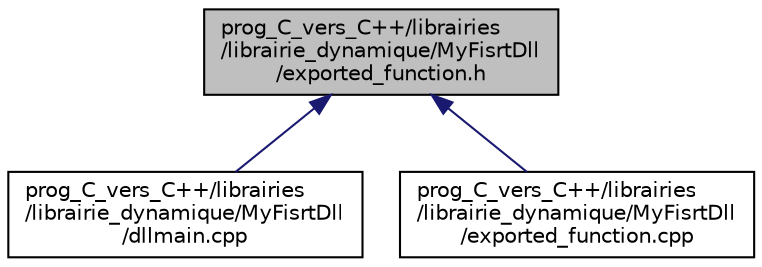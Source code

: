 digraph "prog_C_vers_C++/librairies/librairie_dynamique/MyFisrtDll/exported_function.h"
{
  edge [fontname="Helvetica",fontsize="10",labelfontname="Helvetica",labelfontsize="10"];
  node [fontname="Helvetica",fontsize="10",shape=record];
  Node1 [label="prog_C_vers_C++/librairies\l/librairie_dynamique/MyFisrtDll\l/exported_function.h",height=0.2,width=0.4,color="black", fillcolor="grey75", style="filled", fontcolor="black"];
  Node1 -> Node2 [dir="back",color="midnightblue",fontsize="10",style="solid"];
  Node2 [label="prog_C_vers_C++/librairies\l/librairie_dynamique/MyFisrtDll\l/dllmain.cpp",height=0.2,width=0.4,color="black", fillcolor="white", style="filled",URL="$dllmain_8cpp.html"];
  Node1 -> Node3 [dir="back",color="midnightblue",fontsize="10",style="solid"];
  Node3 [label="prog_C_vers_C++/librairies\l/librairie_dynamique/MyFisrtDll\l/exported_function.cpp",height=0.2,width=0.4,color="black", fillcolor="white", style="filled",URL="$exported__function_8cpp.html"];
}
